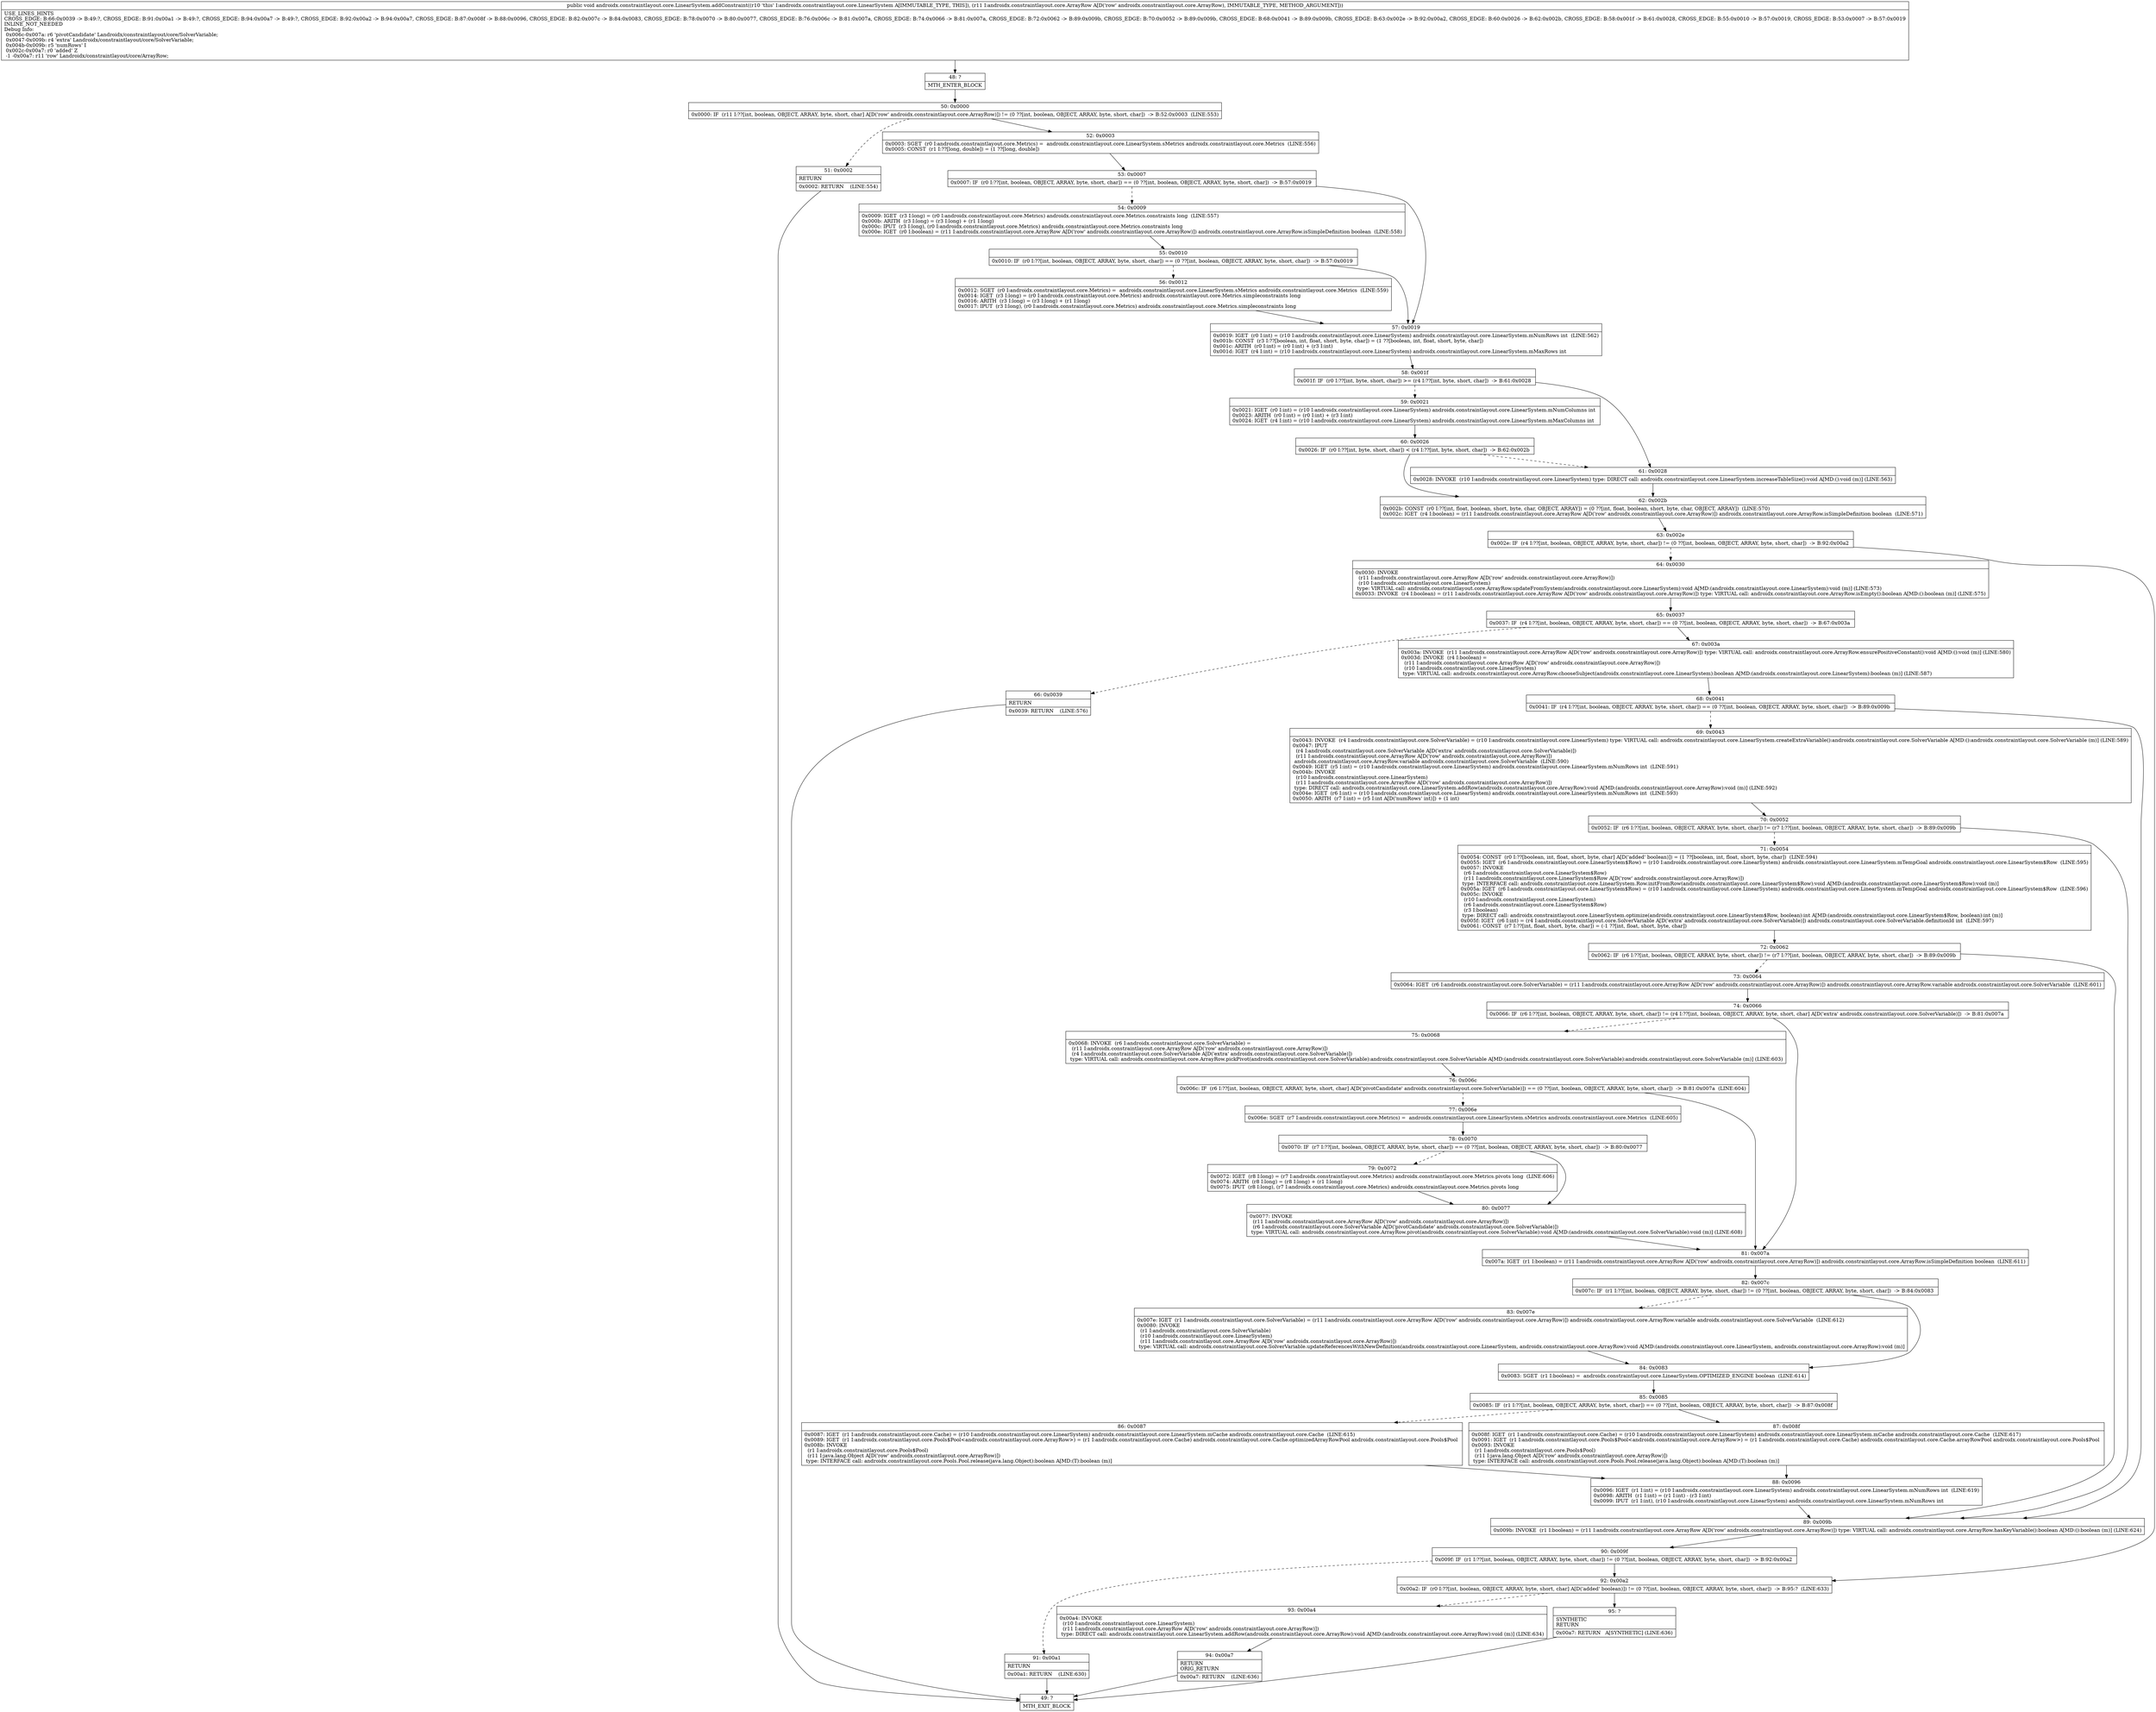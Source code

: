 digraph "CFG forandroidx.constraintlayout.core.LinearSystem.addConstraint(Landroidx\/constraintlayout\/core\/ArrayRow;)V" {
Node_48 [shape=record,label="{48\:\ ?|MTH_ENTER_BLOCK\l}"];
Node_50 [shape=record,label="{50\:\ 0x0000|0x0000: IF  (r11 I:??[int, boolean, OBJECT, ARRAY, byte, short, char] A[D('row' androidx.constraintlayout.core.ArrayRow)]) != (0 ??[int, boolean, OBJECT, ARRAY, byte, short, char])  \-\> B:52:0x0003  (LINE:553)\l}"];
Node_51 [shape=record,label="{51\:\ 0x0002|RETURN\l|0x0002: RETURN    (LINE:554)\l}"];
Node_49 [shape=record,label="{49\:\ ?|MTH_EXIT_BLOCK\l}"];
Node_52 [shape=record,label="{52\:\ 0x0003|0x0003: SGET  (r0 I:androidx.constraintlayout.core.Metrics) =  androidx.constraintlayout.core.LinearSystem.sMetrics androidx.constraintlayout.core.Metrics  (LINE:556)\l0x0005: CONST  (r1 I:??[long, double]) = (1 ??[long, double]) \l}"];
Node_53 [shape=record,label="{53\:\ 0x0007|0x0007: IF  (r0 I:??[int, boolean, OBJECT, ARRAY, byte, short, char]) == (0 ??[int, boolean, OBJECT, ARRAY, byte, short, char])  \-\> B:57:0x0019 \l}"];
Node_54 [shape=record,label="{54\:\ 0x0009|0x0009: IGET  (r3 I:long) = (r0 I:androidx.constraintlayout.core.Metrics) androidx.constraintlayout.core.Metrics.constraints long  (LINE:557)\l0x000b: ARITH  (r3 I:long) = (r3 I:long) + (r1 I:long) \l0x000c: IPUT  (r3 I:long), (r0 I:androidx.constraintlayout.core.Metrics) androidx.constraintlayout.core.Metrics.constraints long \l0x000e: IGET  (r0 I:boolean) = (r11 I:androidx.constraintlayout.core.ArrayRow A[D('row' androidx.constraintlayout.core.ArrayRow)]) androidx.constraintlayout.core.ArrayRow.isSimpleDefinition boolean  (LINE:558)\l}"];
Node_55 [shape=record,label="{55\:\ 0x0010|0x0010: IF  (r0 I:??[int, boolean, OBJECT, ARRAY, byte, short, char]) == (0 ??[int, boolean, OBJECT, ARRAY, byte, short, char])  \-\> B:57:0x0019 \l}"];
Node_56 [shape=record,label="{56\:\ 0x0012|0x0012: SGET  (r0 I:androidx.constraintlayout.core.Metrics) =  androidx.constraintlayout.core.LinearSystem.sMetrics androidx.constraintlayout.core.Metrics  (LINE:559)\l0x0014: IGET  (r3 I:long) = (r0 I:androidx.constraintlayout.core.Metrics) androidx.constraintlayout.core.Metrics.simpleconstraints long \l0x0016: ARITH  (r3 I:long) = (r3 I:long) + (r1 I:long) \l0x0017: IPUT  (r3 I:long), (r0 I:androidx.constraintlayout.core.Metrics) androidx.constraintlayout.core.Metrics.simpleconstraints long \l}"];
Node_57 [shape=record,label="{57\:\ 0x0019|0x0019: IGET  (r0 I:int) = (r10 I:androidx.constraintlayout.core.LinearSystem) androidx.constraintlayout.core.LinearSystem.mNumRows int  (LINE:562)\l0x001b: CONST  (r3 I:??[boolean, int, float, short, byte, char]) = (1 ??[boolean, int, float, short, byte, char]) \l0x001c: ARITH  (r0 I:int) = (r0 I:int) + (r3 I:int) \l0x001d: IGET  (r4 I:int) = (r10 I:androidx.constraintlayout.core.LinearSystem) androidx.constraintlayout.core.LinearSystem.mMaxRows int \l}"];
Node_58 [shape=record,label="{58\:\ 0x001f|0x001f: IF  (r0 I:??[int, byte, short, char]) \>= (r4 I:??[int, byte, short, char])  \-\> B:61:0x0028 \l}"];
Node_59 [shape=record,label="{59\:\ 0x0021|0x0021: IGET  (r0 I:int) = (r10 I:androidx.constraintlayout.core.LinearSystem) androidx.constraintlayout.core.LinearSystem.mNumColumns int \l0x0023: ARITH  (r0 I:int) = (r0 I:int) + (r3 I:int) \l0x0024: IGET  (r4 I:int) = (r10 I:androidx.constraintlayout.core.LinearSystem) androidx.constraintlayout.core.LinearSystem.mMaxColumns int \l}"];
Node_60 [shape=record,label="{60\:\ 0x0026|0x0026: IF  (r0 I:??[int, byte, short, char]) \< (r4 I:??[int, byte, short, char])  \-\> B:62:0x002b \l}"];
Node_62 [shape=record,label="{62\:\ 0x002b|0x002b: CONST  (r0 I:??[int, float, boolean, short, byte, char, OBJECT, ARRAY]) = (0 ??[int, float, boolean, short, byte, char, OBJECT, ARRAY])  (LINE:570)\l0x002c: IGET  (r4 I:boolean) = (r11 I:androidx.constraintlayout.core.ArrayRow A[D('row' androidx.constraintlayout.core.ArrayRow)]) androidx.constraintlayout.core.ArrayRow.isSimpleDefinition boolean  (LINE:571)\l}"];
Node_63 [shape=record,label="{63\:\ 0x002e|0x002e: IF  (r4 I:??[int, boolean, OBJECT, ARRAY, byte, short, char]) != (0 ??[int, boolean, OBJECT, ARRAY, byte, short, char])  \-\> B:92:0x00a2 \l}"];
Node_64 [shape=record,label="{64\:\ 0x0030|0x0030: INVOKE  \l  (r11 I:androidx.constraintlayout.core.ArrayRow A[D('row' androidx.constraintlayout.core.ArrayRow)])\l  (r10 I:androidx.constraintlayout.core.LinearSystem)\l type: VIRTUAL call: androidx.constraintlayout.core.ArrayRow.updateFromSystem(androidx.constraintlayout.core.LinearSystem):void A[MD:(androidx.constraintlayout.core.LinearSystem):void (m)] (LINE:573)\l0x0033: INVOKE  (r4 I:boolean) = (r11 I:androidx.constraintlayout.core.ArrayRow A[D('row' androidx.constraintlayout.core.ArrayRow)]) type: VIRTUAL call: androidx.constraintlayout.core.ArrayRow.isEmpty():boolean A[MD:():boolean (m)] (LINE:575)\l}"];
Node_65 [shape=record,label="{65\:\ 0x0037|0x0037: IF  (r4 I:??[int, boolean, OBJECT, ARRAY, byte, short, char]) == (0 ??[int, boolean, OBJECT, ARRAY, byte, short, char])  \-\> B:67:0x003a \l}"];
Node_66 [shape=record,label="{66\:\ 0x0039|RETURN\l|0x0039: RETURN    (LINE:576)\l}"];
Node_67 [shape=record,label="{67\:\ 0x003a|0x003a: INVOKE  (r11 I:androidx.constraintlayout.core.ArrayRow A[D('row' androidx.constraintlayout.core.ArrayRow)]) type: VIRTUAL call: androidx.constraintlayout.core.ArrayRow.ensurePositiveConstant():void A[MD:():void (m)] (LINE:580)\l0x003d: INVOKE  (r4 I:boolean) = \l  (r11 I:androidx.constraintlayout.core.ArrayRow A[D('row' androidx.constraintlayout.core.ArrayRow)])\l  (r10 I:androidx.constraintlayout.core.LinearSystem)\l type: VIRTUAL call: androidx.constraintlayout.core.ArrayRow.chooseSubject(androidx.constraintlayout.core.LinearSystem):boolean A[MD:(androidx.constraintlayout.core.LinearSystem):boolean (m)] (LINE:587)\l}"];
Node_68 [shape=record,label="{68\:\ 0x0041|0x0041: IF  (r4 I:??[int, boolean, OBJECT, ARRAY, byte, short, char]) == (0 ??[int, boolean, OBJECT, ARRAY, byte, short, char])  \-\> B:89:0x009b \l}"];
Node_69 [shape=record,label="{69\:\ 0x0043|0x0043: INVOKE  (r4 I:androidx.constraintlayout.core.SolverVariable) = (r10 I:androidx.constraintlayout.core.LinearSystem) type: VIRTUAL call: androidx.constraintlayout.core.LinearSystem.createExtraVariable():androidx.constraintlayout.core.SolverVariable A[MD:():androidx.constraintlayout.core.SolverVariable (m)] (LINE:589)\l0x0047: IPUT  \l  (r4 I:androidx.constraintlayout.core.SolverVariable A[D('extra' androidx.constraintlayout.core.SolverVariable)])\l  (r11 I:androidx.constraintlayout.core.ArrayRow A[D('row' androidx.constraintlayout.core.ArrayRow)])\l androidx.constraintlayout.core.ArrayRow.variable androidx.constraintlayout.core.SolverVariable  (LINE:590)\l0x0049: IGET  (r5 I:int) = (r10 I:androidx.constraintlayout.core.LinearSystem) androidx.constraintlayout.core.LinearSystem.mNumRows int  (LINE:591)\l0x004b: INVOKE  \l  (r10 I:androidx.constraintlayout.core.LinearSystem)\l  (r11 I:androidx.constraintlayout.core.ArrayRow A[D('row' androidx.constraintlayout.core.ArrayRow)])\l type: DIRECT call: androidx.constraintlayout.core.LinearSystem.addRow(androidx.constraintlayout.core.ArrayRow):void A[MD:(androidx.constraintlayout.core.ArrayRow):void (m)] (LINE:592)\l0x004e: IGET  (r6 I:int) = (r10 I:androidx.constraintlayout.core.LinearSystem) androidx.constraintlayout.core.LinearSystem.mNumRows int  (LINE:593)\l0x0050: ARITH  (r7 I:int) = (r5 I:int A[D('numRows' int)]) + (1 int) \l}"];
Node_70 [shape=record,label="{70\:\ 0x0052|0x0052: IF  (r6 I:??[int, boolean, OBJECT, ARRAY, byte, short, char]) != (r7 I:??[int, boolean, OBJECT, ARRAY, byte, short, char])  \-\> B:89:0x009b \l}"];
Node_71 [shape=record,label="{71\:\ 0x0054|0x0054: CONST  (r0 I:??[boolean, int, float, short, byte, char] A[D('added' boolean)]) = (1 ??[boolean, int, float, short, byte, char])  (LINE:594)\l0x0055: IGET  (r6 I:androidx.constraintlayout.core.LinearSystem$Row) = (r10 I:androidx.constraintlayout.core.LinearSystem) androidx.constraintlayout.core.LinearSystem.mTempGoal androidx.constraintlayout.core.LinearSystem$Row  (LINE:595)\l0x0057: INVOKE  \l  (r6 I:androidx.constraintlayout.core.LinearSystem$Row)\l  (r11 I:androidx.constraintlayout.core.LinearSystem$Row A[D('row' androidx.constraintlayout.core.ArrayRow)])\l type: INTERFACE call: androidx.constraintlayout.core.LinearSystem.Row.initFromRow(androidx.constraintlayout.core.LinearSystem$Row):void A[MD:(androidx.constraintlayout.core.LinearSystem$Row):void (m)]\l0x005a: IGET  (r6 I:androidx.constraintlayout.core.LinearSystem$Row) = (r10 I:androidx.constraintlayout.core.LinearSystem) androidx.constraintlayout.core.LinearSystem.mTempGoal androidx.constraintlayout.core.LinearSystem$Row  (LINE:596)\l0x005c: INVOKE  \l  (r10 I:androidx.constraintlayout.core.LinearSystem)\l  (r6 I:androidx.constraintlayout.core.LinearSystem$Row)\l  (r3 I:boolean)\l type: DIRECT call: androidx.constraintlayout.core.LinearSystem.optimize(androidx.constraintlayout.core.LinearSystem$Row, boolean):int A[MD:(androidx.constraintlayout.core.LinearSystem$Row, boolean):int (m)]\l0x005f: IGET  (r6 I:int) = (r4 I:androidx.constraintlayout.core.SolverVariable A[D('extra' androidx.constraintlayout.core.SolverVariable)]) androidx.constraintlayout.core.SolverVariable.definitionId int  (LINE:597)\l0x0061: CONST  (r7 I:??[int, float, short, byte, char]) = (\-1 ??[int, float, short, byte, char]) \l}"];
Node_72 [shape=record,label="{72\:\ 0x0062|0x0062: IF  (r6 I:??[int, boolean, OBJECT, ARRAY, byte, short, char]) != (r7 I:??[int, boolean, OBJECT, ARRAY, byte, short, char])  \-\> B:89:0x009b \l}"];
Node_73 [shape=record,label="{73\:\ 0x0064|0x0064: IGET  (r6 I:androidx.constraintlayout.core.SolverVariable) = (r11 I:androidx.constraintlayout.core.ArrayRow A[D('row' androidx.constraintlayout.core.ArrayRow)]) androidx.constraintlayout.core.ArrayRow.variable androidx.constraintlayout.core.SolverVariable  (LINE:601)\l}"];
Node_74 [shape=record,label="{74\:\ 0x0066|0x0066: IF  (r6 I:??[int, boolean, OBJECT, ARRAY, byte, short, char]) != (r4 I:??[int, boolean, OBJECT, ARRAY, byte, short, char] A[D('extra' androidx.constraintlayout.core.SolverVariable)])  \-\> B:81:0x007a \l}"];
Node_75 [shape=record,label="{75\:\ 0x0068|0x0068: INVOKE  (r6 I:androidx.constraintlayout.core.SolverVariable) = \l  (r11 I:androidx.constraintlayout.core.ArrayRow A[D('row' androidx.constraintlayout.core.ArrayRow)])\l  (r4 I:androidx.constraintlayout.core.SolverVariable A[D('extra' androidx.constraintlayout.core.SolverVariable)])\l type: VIRTUAL call: androidx.constraintlayout.core.ArrayRow.pickPivot(androidx.constraintlayout.core.SolverVariable):androidx.constraintlayout.core.SolverVariable A[MD:(androidx.constraintlayout.core.SolverVariable):androidx.constraintlayout.core.SolverVariable (m)] (LINE:603)\l}"];
Node_76 [shape=record,label="{76\:\ 0x006c|0x006c: IF  (r6 I:??[int, boolean, OBJECT, ARRAY, byte, short, char] A[D('pivotCandidate' androidx.constraintlayout.core.SolverVariable)]) == (0 ??[int, boolean, OBJECT, ARRAY, byte, short, char])  \-\> B:81:0x007a  (LINE:604)\l}"];
Node_77 [shape=record,label="{77\:\ 0x006e|0x006e: SGET  (r7 I:androidx.constraintlayout.core.Metrics) =  androidx.constraintlayout.core.LinearSystem.sMetrics androidx.constraintlayout.core.Metrics  (LINE:605)\l}"];
Node_78 [shape=record,label="{78\:\ 0x0070|0x0070: IF  (r7 I:??[int, boolean, OBJECT, ARRAY, byte, short, char]) == (0 ??[int, boolean, OBJECT, ARRAY, byte, short, char])  \-\> B:80:0x0077 \l}"];
Node_79 [shape=record,label="{79\:\ 0x0072|0x0072: IGET  (r8 I:long) = (r7 I:androidx.constraintlayout.core.Metrics) androidx.constraintlayout.core.Metrics.pivots long  (LINE:606)\l0x0074: ARITH  (r8 I:long) = (r8 I:long) + (r1 I:long) \l0x0075: IPUT  (r8 I:long), (r7 I:androidx.constraintlayout.core.Metrics) androidx.constraintlayout.core.Metrics.pivots long \l}"];
Node_80 [shape=record,label="{80\:\ 0x0077|0x0077: INVOKE  \l  (r11 I:androidx.constraintlayout.core.ArrayRow A[D('row' androidx.constraintlayout.core.ArrayRow)])\l  (r6 I:androidx.constraintlayout.core.SolverVariable A[D('pivotCandidate' androidx.constraintlayout.core.SolverVariable)])\l type: VIRTUAL call: androidx.constraintlayout.core.ArrayRow.pivot(androidx.constraintlayout.core.SolverVariable):void A[MD:(androidx.constraintlayout.core.SolverVariable):void (m)] (LINE:608)\l}"];
Node_81 [shape=record,label="{81\:\ 0x007a|0x007a: IGET  (r1 I:boolean) = (r11 I:androidx.constraintlayout.core.ArrayRow A[D('row' androidx.constraintlayout.core.ArrayRow)]) androidx.constraintlayout.core.ArrayRow.isSimpleDefinition boolean  (LINE:611)\l}"];
Node_82 [shape=record,label="{82\:\ 0x007c|0x007c: IF  (r1 I:??[int, boolean, OBJECT, ARRAY, byte, short, char]) != (0 ??[int, boolean, OBJECT, ARRAY, byte, short, char])  \-\> B:84:0x0083 \l}"];
Node_83 [shape=record,label="{83\:\ 0x007e|0x007e: IGET  (r1 I:androidx.constraintlayout.core.SolverVariable) = (r11 I:androidx.constraintlayout.core.ArrayRow A[D('row' androidx.constraintlayout.core.ArrayRow)]) androidx.constraintlayout.core.ArrayRow.variable androidx.constraintlayout.core.SolverVariable  (LINE:612)\l0x0080: INVOKE  \l  (r1 I:androidx.constraintlayout.core.SolverVariable)\l  (r10 I:androidx.constraintlayout.core.LinearSystem)\l  (r11 I:androidx.constraintlayout.core.ArrayRow A[D('row' androidx.constraintlayout.core.ArrayRow)])\l type: VIRTUAL call: androidx.constraintlayout.core.SolverVariable.updateReferencesWithNewDefinition(androidx.constraintlayout.core.LinearSystem, androidx.constraintlayout.core.ArrayRow):void A[MD:(androidx.constraintlayout.core.LinearSystem, androidx.constraintlayout.core.ArrayRow):void (m)]\l}"];
Node_84 [shape=record,label="{84\:\ 0x0083|0x0083: SGET  (r1 I:boolean) =  androidx.constraintlayout.core.LinearSystem.OPTIMIZED_ENGINE boolean  (LINE:614)\l}"];
Node_85 [shape=record,label="{85\:\ 0x0085|0x0085: IF  (r1 I:??[int, boolean, OBJECT, ARRAY, byte, short, char]) == (0 ??[int, boolean, OBJECT, ARRAY, byte, short, char])  \-\> B:87:0x008f \l}"];
Node_86 [shape=record,label="{86\:\ 0x0087|0x0087: IGET  (r1 I:androidx.constraintlayout.core.Cache) = (r10 I:androidx.constraintlayout.core.LinearSystem) androidx.constraintlayout.core.LinearSystem.mCache androidx.constraintlayout.core.Cache  (LINE:615)\l0x0089: IGET  (r1 I:androidx.constraintlayout.core.Pools$Pool\<androidx.constraintlayout.core.ArrayRow\>) = (r1 I:androidx.constraintlayout.core.Cache) androidx.constraintlayout.core.Cache.optimizedArrayRowPool androidx.constraintlayout.core.Pools$Pool \l0x008b: INVOKE  \l  (r1 I:androidx.constraintlayout.core.Pools$Pool)\l  (r11 I:java.lang.Object A[D('row' androidx.constraintlayout.core.ArrayRow)])\l type: INTERFACE call: androidx.constraintlayout.core.Pools.Pool.release(java.lang.Object):boolean A[MD:(T):boolean (m)]\l}"];
Node_88 [shape=record,label="{88\:\ 0x0096|0x0096: IGET  (r1 I:int) = (r10 I:androidx.constraintlayout.core.LinearSystem) androidx.constraintlayout.core.LinearSystem.mNumRows int  (LINE:619)\l0x0098: ARITH  (r1 I:int) = (r1 I:int) \- (r3 I:int) \l0x0099: IPUT  (r1 I:int), (r10 I:androidx.constraintlayout.core.LinearSystem) androidx.constraintlayout.core.LinearSystem.mNumRows int \l}"];
Node_87 [shape=record,label="{87\:\ 0x008f|0x008f: IGET  (r1 I:androidx.constraintlayout.core.Cache) = (r10 I:androidx.constraintlayout.core.LinearSystem) androidx.constraintlayout.core.LinearSystem.mCache androidx.constraintlayout.core.Cache  (LINE:617)\l0x0091: IGET  (r1 I:androidx.constraintlayout.core.Pools$Pool\<androidx.constraintlayout.core.ArrayRow\>) = (r1 I:androidx.constraintlayout.core.Cache) androidx.constraintlayout.core.Cache.arrayRowPool androidx.constraintlayout.core.Pools$Pool \l0x0093: INVOKE  \l  (r1 I:androidx.constraintlayout.core.Pools$Pool)\l  (r11 I:java.lang.Object A[D('row' androidx.constraintlayout.core.ArrayRow)])\l type: INTERFACE call: androidx.constraintlayout.core.Pools.Pool.release(java.lang.Object):boolean A[MD:(T):boolean (m)]\l}"];
Node_89 [shape=record,label="{89\:\ 0x009b|0x009b: INVOKE  (r1 I:boolean) = (r11 I:androidx.constraintlayout.core.ArrayRow A[D('row' androidx.constraintlayout.core.ArrayRow)]) type: VIRTUAL call: androidx.constraintlayout.core.ArrayRow.hasKeyVariable():boolean A[MD:():boolean (m)] (LINE:624)\l}"];
Node_90 [shape=record,label="{90\:\ 0x009f|0x009f: IF  (r1 I:??[int, boolean, OBJECT, ARRAY, byte, short, char]) != (0 ??[int, boolean, OBJECT, ARRAY, byte, short, char])  \-\> B:92:0x00a2 \l}"];
Node_91 [shape=record,label="{91\:\ 0x00a1|RETURN\l|0x00a1: RETURN    (LINE:630)\l}"];
Node_92 [shape=record,label="{92\:\ 0x00a2|0x00a2: IF  (r0 I:??[int, boolean, OBJECT, ARRAY, byte, short, char] A[D('added' boolean)]) != (0 ??[int, boolean, OBJECT, ARRAY, byte, short, char])  \-\> B:95:?  (LINE:633)\l}"];
Node_93 [shape=record,label="{93\:\ 0x00a4|0x00a4: INVOKE  \l  (r10 I:androidx.constraintlayout.core.LinearSystem)\l  (r11 I:androidx.constraintlayout.core.ArrayRow A[D('row' androidx.constraintlayout.core.ArrayRow)])\l type: DIRECT call: androidx.constraintlayout.core.LinearSystem.addRow(androidx.constraintlayout.core.ArrayRow):void A[MD:(androidx.constraintlayout.core.ArrayRow):void (m)] (LINE:634)\l}"];
Node_94 [shape=record,label="{94\:\ 0x00a7|RETURN\lORIG_RETURN\l|0x00a7: RETURN    (LINE:636)\l}"];
Node_95 [shape=record,label="{95\:\ ?|SYNTHETIC\lRETURN\l|0x00a7: RETURN   A[SYNTHETIC] (LINE:636)\l}"];
Node_61 [shape=record,label="{61\:\ 0x0028|0x0028: INVOKE  (r10 I:androidx.constraintlayout.core.LinearSystem) type: DIRECT call: androidx.constraintlayout.core.LinearSystem.increaseTableSize():void A[MD:():void (m)] (LINE:563)\l}"];
MethodNode[shape=record,label="{public void androidx.constraintlayout.core.LinearSystem.addConstraint((r10 'this' I:androidx.constraintlayout.core.LinearSystem A[IMMUTABLE_TYPE, THIS]), (r11 I:androidx.constraintlayout.core.ArrayRow A[D('row' androidx.constraintlayout.core.ArrayRow), IMMUTABLE_TYPE, METHOD_ARGUMENT]))  | USE_LINES_HINTS\lCROSS_EDGE: B:66:0x0039 \-\> B:49:?, CROSS_EDGE: B:91:0x00a1 \-\> B:49:?, CROSS_EDGE: B:94:0x00a7 \-\> B:49:?, CROSS_EDGE: B:92:0x00a2 \-\> B:94:0x00a7, CROSS_EDGE: B:87:0x008f \-\> B:88:0x0096, CROSS_EDGE: B:82:0x007c \-\> B:84:0x0083, CROSS_EDGE: B:78:0x0070 \-\> B:80:0x0077, CROSS_EDGE: B:76:0x006c \-\> B:81:0x007a, CROSS_EDGE: B:74:0x0066 \-\> B:81:0x007a, CROSS_EDGE: B:72:0x0062 \-\> B:89:0x009b, CROSS_EDGE: B:70:0x0052 \-\> B:89:0x009b, CROSS_EDGE: B:68:0x0041 \-\> B:89:0x009b, CROSS_EDGE: B:63:0x002e \-\> B:92:0x00a2, CROSS_EDGE: B:60:0x0026 \-\> B:62:0x002b, CROSS_EDGE: B:58:0x001f \-\> B:61:0x0028, CROSS_EDGE: B:55:0x0010 \-\> B:57:0x0019, CROSS_EDGE: B:53:0x0007 \-\> B:57:0x0019\lINLINE_NOT_NEEDED\lDebug Info:\l  0x006c\-0x007a: r6 'pivotCandidate' Landroidx\/constraintlayout\/core\/SolverVariable;\l  0x0047\-0x009b: r4 'extra' Landroidx\/constraintlayout\/core\/SolverVariable;\l  0x004b\-0x009b: r5 'numRows' I\l  0x002c\-0x00a7: r0 'added' Z\l  \-1 \-0x00a7: r11 'row' Landroidx\/constraintlayout\/core\/ArrayRow;\l}"];
MethodNode -> Node_48;Node_48 -> Node_50;
Node_50 -> Node_51[style=dashed];
Node_50 -> Node_52;
Node_51 -> Node_49;
Node_52 -> Node_53;
Node_53 -> Node_54[style=dashed];
Node_53 -> Node_57;
Node_54 -> Node_55;
Node_55 -> Node_56[style=dashed];
Node_55 -> Node_57;
Node_56 -> Node_57;
Node_57 -> Node_58;
Node_58 -> Node_59[style=dashed];
Node_58 -> Node_61;
Node_59 -> Node_60;
Node_60 -> Node_61[style=dashed];
Node_60 -> Node_62;
Node_62 -> Node_63;
Node_63 -> Node_64[style=dashed];
Node_63 -> Node_92;
Node_64 -> Node_65;
Node_65 -> Node_66[style=dashed];
Node_65 -> Node_67;
Node_66 -> Node_49;
Node_67 -> Node_68;
Node_68 -> Node_69[style=dashed];
Node_68 -> Node_89;
Node_69 -> Node_70;
Node_70 -> Node_71[style=dashed];
Node_70 -> Node_89;
Node_71 -> Node_72;
Node_72 -> Node_73[style=dashed];
Node_72 -> Node_89;
Node_73 -> Node_74;
Node_74 -> Node_75[style=dashed];
Node_74 -> Node_81;
Node_75 -> Node_76;
Node_76 -> Node_77[style=dashed];
Node_76 -> Node_81;
Node_77 -> Node_78;
Node_78 -> Node_79[style=dashed];
Node_78 -> Node_80;
Node_79 -> Node_80;
Node_80 -> Node_81;
Node_81 -> Node_82;
Node_82 -> Node_83[style=dashed];
Node_82 -> Node_84;
Node_83 -> Node_84;
Node_84 -> Node_85;
Node_85 -> Node_86[style=dashed];
Node_85 -> Node_87;
Node_86 -> Node_88;
Node_88 -> Node_89;
Node_87 -> Node_88;
Node_89 -> Node_90;
Node_90 -> Node_91[style=dashed];
Node_90 -> Node_92;
Node_91 -> Node_49;
Node_92 -> Node_93[style=dashed];
Node_92 -> Node_95;
Node_93 -> Node_94;
Node_94 -> Node_49;
Node_95 -> Node_49;
Node_61 -> Node_62;
}

